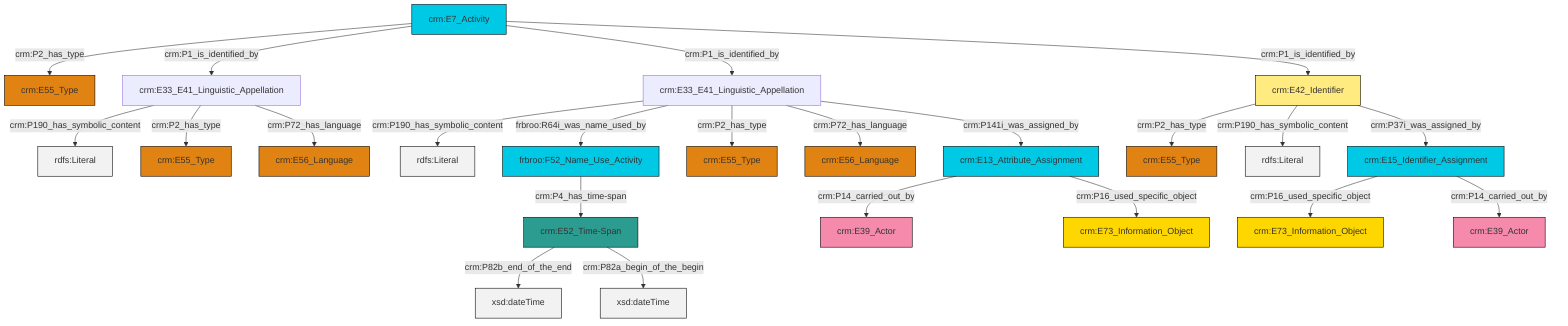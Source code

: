 graph TD
classDef Literal fill:#f2f2f2,stroke:#000000;
classDef CRM_Entity fill:#FFFFFF,stroke:#000000;
classDef Temporal_Entity fill:#00C9E6, stroke:#000000;
classDef Type fill:#E18312, stroke:#000000;
classDef Time-Span fill:#2C9C91, stroke:#000000;
classDef Appellation fill:#FFEB7F, stroke:#000000;
classDef Place fill:#008836, stroke:#000000;
classDef Persistent_Item fill:#B266B2, stroke:#000000;
classDef Conceptual_Object fill:#FFD700, stroke:#000000;
classDef Physical_Thing fill:#D2B48C, stroke:#000000;
classDef Actor fill:#f58aad, stroke:#000000;
classDef PC_Classes fill:#4ce600, stroke:#000000;
classDef Multi fill:#cccccc,stroke:#000000;

2["crm:E33_E41_Linguistic_Appellation"]:::Default -->|crm:P190_has_symbolic_content| 3[rdfs:Literal]:::Literal
0["crm:E7_Activity"]:::Temporal_Entity -->|crm:P2_has_type| 4["crm:E55_Type"]:::Type
0["crm:E7_Activity"]:::Temporal_Entity -->|crm:P1_is_identified_by| 7["crm:E33_E41_Linguistic_Appellation"]:::Default
8["frbroo:F52_Name_Use_Activity"]:::Temporal_Entity -->|crm:P4_has_time-span| 9["crm:E52_Time-Span"]:::Time-Span
2["crm:E33_E41_Linguistic_Appellation"]:::Default -->|frbroo:R64i_was_name_used_by| 8["frbroo:F52_Name_Use_Activity"]:::Temporal_Entity
2["crm:E33_E41_Linguistic_Appellation"]:::Default -->|crm:P2_has_type| 10["crm:E55_Type"]:::Type
9["crm:E52_Time-Span"]:::Time-Span -->|crm:P82b_end_of_the_end| 11[xsd:dateTime]:::Literal
0["crm:E7_Activity"]:::Temporal_Entity -->|crm:P1_is_identified_by| 2["crm:E33_E41_Linguistic_Appellation"]:::Default
16["crm:E15_Identifier_Assignment"]:::Temporal_Entity -->|crm:P16_used_specific_object| 17["crm:E73_Information_Object"]:::Conceptual_Object
7["crm:E33_E41_Linguistic_Appellation"]:::Default -->|crm:P190_has_symbolic_content| 20[rdfs:Literal]:::Literal
2["crm:E33_E41_Linguistic_Appellation"]:::Default -->|crm:P72_has_language| 18["crm:E56_Language"]:::Type
16["crm:E15_Identifier_Assignment"]:::Temporal_Entity -->|crm:P14_carried_out_by| 5["crm:E39_Actor"]:::Actor
2["crm:E33_E41_Linguistic_Appellation"]:::Default -->|crm:P141i_was_assigned_by| 25["crm:E13_Attribute_Assignment"]:::Temporal_Entity
25["crm:E13_Attribute_Assignment"]:::Temporal_Entity -->|crm:P14_carried_out_by| 14["crm:E39_Actor"]:::Actor
25["crm:E13_Attribute_Assignment"]:::Temporal_Entity -->|crm:P16_used_specific_object| 27["crm:E73_Information_Object"]:::Conceptual_Object
7["crm:E33_E41_Linguistic_Appellation"]:::Default -->|crm:P2_has_type| 23["crm:E55_Type"]:::Type
36["crm:E42_Identifier"]:::Appellation -->|crm:P2_has_type| 12["crm:E55_Type"]:::Type
36["crm:E42_Identifier"]:::Appellation -->|crm:P190_has_symbolic_content| 37[rdfs:Literal]:::Literal
7["crm:E33_E41_Linguistic_Appellation"]:::Default -->|crm:P72_has_language| 21["crm:E56_Language"]:::Type
9["crm:E52_Time-Span"]:::Time-Span -->|crm:P82a_begin_of_the_begin| 41[xsd:dateTime]:::Literal
36["crm:E42_Identifier"]:::Appellation -->|crm:P37i_was_assigned_by| 16["crm:E15_Identifier_Assignment"]:::Temporal_Entity
0["crm:E7_Activity"]:::Temporal_Entity -->|crm:P1_is_identified_by| 36["crm:E42_Identifier"]:::Appellation